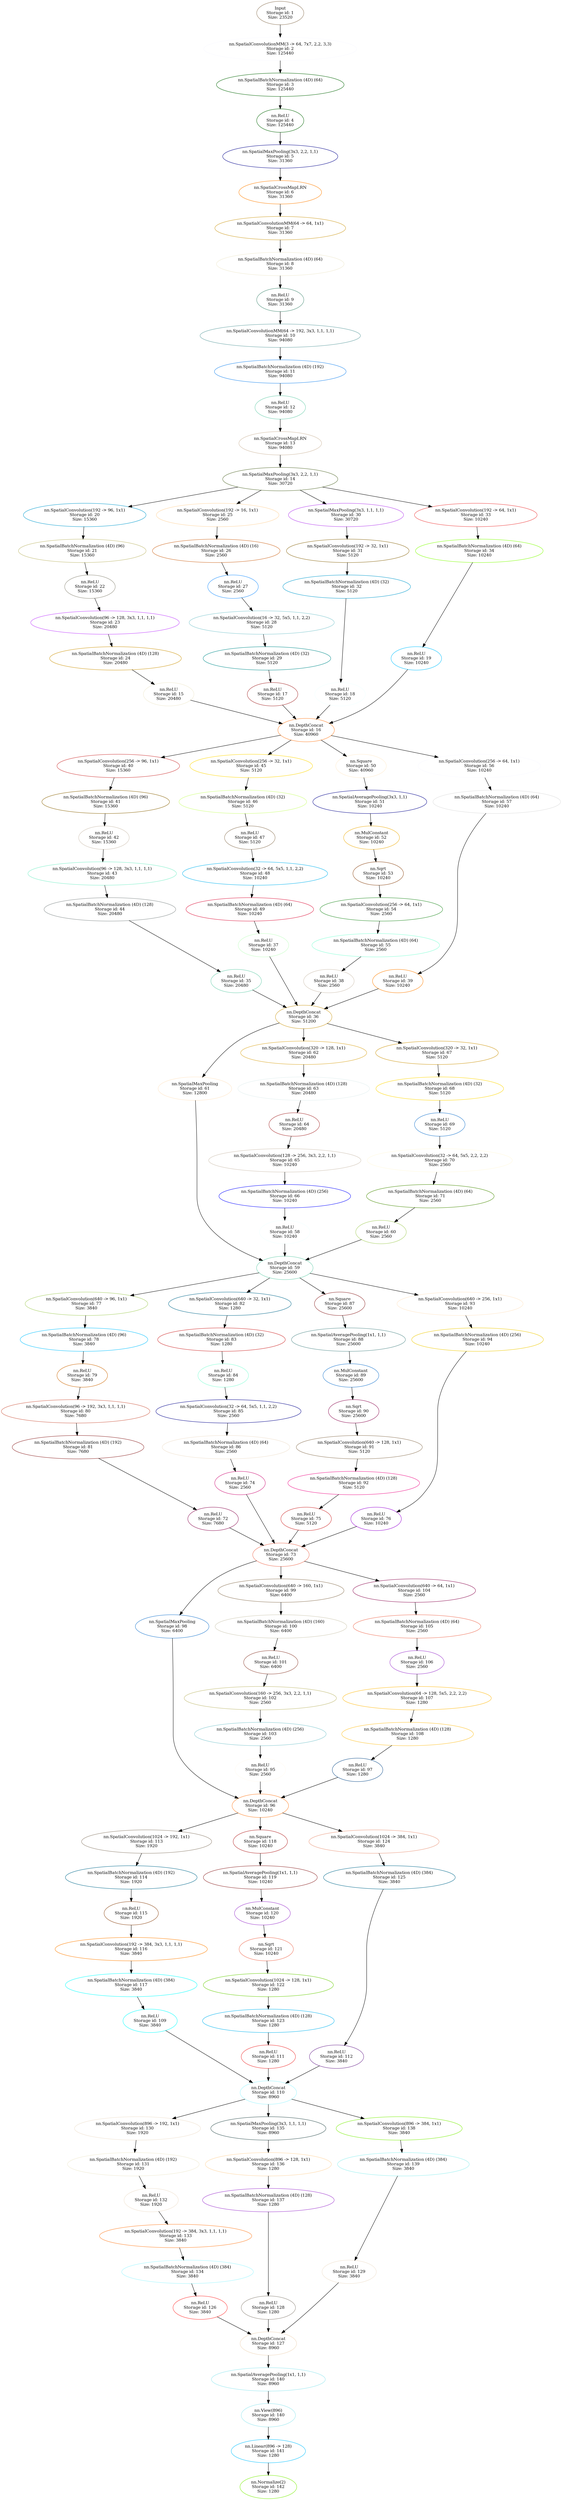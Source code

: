 digraph G {
	graph [bb="0,0,1265,7136.8"];
	node [label="\N",
		shape=oval
	];
	n1	 [color=burlywood4,
		fontsize=12,
		height=0.92317,
		label="Input\nStorage id: 1\nSize: 23520",
		pos="644.83,7103.5",
		shape=ellipse,
		style=solid,
		width=1.5124];
	n2	 [color=ghostwhite,
		fontsize=12,
		height=0.92317,
		label="nn.SpatialConvolutionMM(3 -> 64, 7x7, 2,2, 3,3)\nStorage id: 2\nSize: 125440",
		pos="644.83,7001.1",
		shape=ellipse,
		style=solid,
		width=4.9497];
	n1 -> n2	 [pos="e,644.83,7034.3 644.83,7070.2 644.83,7062 644.83,7053.2 644.83,7044.6"];
	n3	 [color=darkgreen,
		fontsize=12,
		height=0.92317,
		label="nn.SpatialBatchNormalization (4D) (64)\nStorage id: 3\nSize: 125440",
		pos="644.83,6898.6",
		shape=ellipse,
		style=solid,
		width=4.0659];
	n2 -> n3	 [pos="e,644.83,6931.9 644.83,6967.7 644.83,6959.6 644.83,6950.7 644.83,6942.1"];
	n4	 [color=darkgreen,
		fontsize=12,
		height=0.92317,
		label="nn.ReLU\nStorage id: 4\nSize: 125440",
		pos="644.83,6796.1",
		shape=ellipse,
		style=solid,
		width=1.5517];
	n3 -> n4	 [pos="e,644.83,6829.4 644.83,6865.3 644.83,6857.1 644.83,6848.2 644.83,6839.6"];
	n5	 [color=blue4,
		fontsize=12,
		height=0.92317,
		label="nn.SpatialMaxPooling(3x3, 2,2, 1,1)\nStorage id: 5\nSize: 31360",
		pos="644.83,6693.7",
		shape=ellipse,
		style=solid,
		width=3.732];
	n4 -> n5	 [pos="e,644.83,6726.9 644.83,6762.8 644.83,6754.6 644.83,6745.7 644.83,6737.2"];
	n6	 [color=darkorange1,
		fontsize=12,
		height=0.92317,
		label="nn.SpatialCrossMapLRN\nStorage id: 6\nSize: 31360",
		pos="644.83,6591.2",
		shape=ellipse,
		style=solid,
		width=2.6909];
	n5 -> n6	 [pos="e,644.83,6624.5 644.83,6660.3 644.83,6652.2 644.83,6643.3 644.83,6634.7"];
	n7	 [color=goldenrod3,
		fontsize=12,
		height=0.92317,
		label="nn.SpatialConvolutionMM(64 -> 64, 1x1)\nStorage id: 7\nSize: 31360",
		pos="644.83,6488.7",
		shape=ellipse,
		style=solid,
		width=4.2426];
	n6 -> n7	 [pos="e,644.83,6522 644.83,6557.8 644.83,6549.7 644.83,6540.8 644.83,6532.2"];
	n8	 [color=cornsilk2,
		fontsize=12,
		height=0.92317,
		label="nn.SpatialBatchNormalization (4D) (64)\nStorage id: 8\nSize: 31360",
		pos="644.83,6386.3",
		shape=ellipse,
		style=solid,
		width=4.0659];
	n7 -> n8	 [pos="e,644.83,6419.5 644.83,6455.4 644.83,6447.2 644.83,6438.3 644.83,6429.8"];
	n9	 [color=aquamarine4,
		fontsize=12,
		height=0.92317,
		label="nn.ReLU\nStorage id: 9\nSize: 31360",
		pos="644.83,6283.8",
		shape=ellipse,
		style=solid,
		width=1.5124];
	n8 -> n9	 [pos="e,644.83,6317.1 644.83,6352.9 644.83,6344.8 644.83,6335.9 644.83,6327.3"];
	n10	 [color=cadetblue,
		fontsize=12,
		height=0.92317,
		label="nn.SpatialConvolutionMM(64 -> 192, 3x3, 1,1, 1,1)\nStorage id: 10\nSize: 94080",
		pos="644.83,6181.3",
		shape=ellipse,
		style=solid,
		width=5.1854];
	n9 -> n10	 [pos="e,644.83,6214.6 644.83,6250.4 644.83,6242.3 644.83,6233.4 644.83,6224.8"];
	n11	 [color=dodgerblue2,
		fontsize=12,
		height=0.92317,
		label="nn.SpatialBatchNormalization (4D) (192)\nStorage id: 11\nSize: 94080",
		pos="644.83,6078.8",
		shape=ellipse,
		style=solid,
		width=4.1837];
	n10 -> n11	 [pos="e,644.83,6112.1 644.83,6148 644.83,6139.8 644.83,6130.9 644.83,6122.4"];
	n12	 [color=aquamarine3,
		fontsize=12,
		height=0.92317,
		label="nn.ReLU\nStorage id: 12\nSize: 94080",
		pos="644.83,5976.4",
		shape=ellipse,
		style=solid,
		width=1.6303];
	n11 -> n12	 [pos="e,644.83,6009.7 644.83,6045.5 644.83,6037.4 644.83,6028.5 644.83,6019.9"];
	n13	 [color=bisque3,
		fontsize=12,
		height=0.92317,
		label="nn.SpatialCrossMapLRN\nStorage id: 13\nSize: 94080",
		pos="644.83,5873.9",
		shape=ellipse,
		style=solid,
		width=2.6909];
	n12 -> n13	 [pos="e,644.83,5907.2 644.83,5943 644.83,5934.9 644.83,5926 644.83,5917.4"];
	n14	 [color=darkolivegreen,
		fontsize=12,
		height=0.92317,
		label="nn.SpatialMaxPooling(3x3, 2,2, 1,1)\nStorage id: 14\nSize: 30720",
		pos="644.83,5771.4",
		shape=ellipse,
		style=solid,
		width=3.732];
	n13 -> n14	 [pos="e,644.83,5804.7 644.83,5840.6 644.83,5832.4 644.83,5823.5 644.83,5815"];
	n20	 [color=deepskyblue3,
		fontsize=12,
		height=0.92317,
		label="nn.SpatialConvolution(192 -> 96, 1x1)\nStorage id: 20\nSize: 15360",
		pos="188.83,5669",
		shape=ellipse,
		style=solid,
		width=3.948];
	n14 -> n20	 [pos="e,290.19,5692.3 546.44,5748.8 474.03,5732.8 375.49,5711.1 300.19,5694.5"];
	n25	 [color=burlywood1,
		fontsize=12,
		height=0.92317,
		label="nn.SpatialConvolution(192 -> 16, 1x1)\nStorage id: 25\nSize: 2560",
		pos="533.83,5669",
		shape=ellipse,
		style=solid,
		width=3.948];
	n14 -> n25	 [pos="e,568.7,5701.5 610.31,5739.2 599.56,5729.5 587.57,5718.6 576.33,5708.5"];
	n30	 [color=darkorchid2,
		fontsize=12,
		height=0.92317,
		label="nn.SpatialMaxPooling(3x3, 1,1, 1,1)\nStorage id: 30\nSize: 30720",
		pos="807.83,5566.5",
		shape=ellipse,
		style=solid,
		width=3.732];
	n14 -> n30	 [pos="e,782.27,5599.3 670.3,5738.7 698.8,5703.2 745.03,5645.7 775.92,5607.2"];
	n33	 [color=brown2,
		fontsize=12,
		height=0.92317,
		label="nn.SpatialConvolution(192 -> 64, 1x1)\nStorage id: 33\nSize: 10240",
		pos="1032.8,5669",
		shape=ellipse,
		style=solid,
		width=3.948];
	n14 -> n33	 [pos="e,939.39,5694.2 735.8,5746.9 793.83,5731.9 869.18,5712.4 929.47,5696.7"];
	n15	 [color=cornsilk2,
		fontsize=12,
		height=0.92317,
		label="nn.ReLU\nStorage id: 15\nSize: 20480",
		pos="361.83,5156.6",
		shape=ellipse,
		style=solid,
		width=1.6303];
	n16	 [color=chocolate1,
		fontsize=12,
		height=0.92317,
		label="nn.DepthConcat\nStorage id: 16\nSize: 40960",
		pos="680.83,5054.2",
		shape=ellipse,
		style=solid,
		width=1.866];
	n15 -> n16	 [pos="e,624.88,5072.8 412.37,5139.7 467.21,5122.4 554.95,5094.8 615.1,5075.9"];
	n40	 [color=brown3,
		fontsize=12,
		height=0.92317,
		label="nn.SpatialConvolution(256 -> 96, 1x1)\nStorage id: 40\nSize: 15360",
		pos="229.83,4951.7",
		shape=ellipse,
		style=solid,
		width=3.948];
	n16 -> n40	 [pos="e,330.59,4975.1 620,5039.6 548.51,5023.7 428.45,4996.9 340.36,4977.3"];
	n45	 [color=gold,
		fontsize=12,
		height=0.92317,
		label="nn.SpatialConvolution(256 -> 32, 1x1)\nStorage id: 45\nSize: 5120",
		pos="551.83,4951.7",
		shape=ellipse,
		style=solid,
		width=3.948];
	n16 -> n45	 [pos="e,591.58,4983.7 645.58,5025.7 631.48,5014.7 615.01,5001.9 599.85,4990.1"];
	n50	 [color=blanchedalmond,
		fontsize=12,
		height=0.92317,
		label="nn.Square\nStorage id: 50\nSize: 40960",
		pos="809.83,4951.7",
		shape=ellipse,
		style=solid,
		width=1.6303];
	n16 -> n50	 [pos="e,775.95,4979.1 716.08,5025.7 732.1,5013.2 751.19,4998.4 767.94,4985.3"];
	n56	 [color=ghostwhite,
		fontsize=12,
		height=0.92317,
		label="nn.SpatialConvolution(256 -> 64, 1x1)\nStorage id: 56\nSize: 10240",
		pos="1122.8,4849.2",
		shape=ellipse,
		style=solid,
		width=3.948];
	n16 -> n56	 [pos="e,1073.4,4880.6 737.85,5036.2 777.72,5023.7 831.85,5005.4 877.83,4984.9 943.81,4955.6 1015.8,4914.9 1064.6,4885.9"];
	n17	 [color=brown,
		fontsize=12,
		height=0.92317,
		label="nn.ReLU\nStorage id: 17\nSize: 5120",
		pos="596.83,5156.6",
		shape=ellipse,
		style=solid,
		width=1.6303];
	n17 -> n16	 [pos="e,655.84,5085.1 621.35,5126.3 630.08,5115.9 640.03,5104 649.27,5092.9"];
	n18	 [color=azure,
		fontsize=12,
		height=0.92317,
		label="nn.ReLU\nStorage id: 18\nSize: 5120",
		pos="806.83,5259.1",
		shape=ellipse,
		style=solid,
		width=1.6303];
	n18 -> n16	 [pos="e,700.14,5086.3 787.69,5227.3 765.77,5192 729.77,5134 705.69,5095.2"];
	n19	 [color=deepskyblue,
		fontsize=12,
		height=0.92317,
		label="nn.ReLU\nStorage id: 19\nSize: 10240",
		pos="974.83,5156.6",
		shape=ellipse,
		style=solid,
		width=1.6303];
	n19 -> n16	 [pos="e,735.32,5073.8 925.29,5138.7 875.65,5121.7 799.04,5095.6 744.83,5077"];
	n21	 [color=darkkhaki,
		fontsize=12,
		height=0.92317,
		label="nn.SpatialBatchNormalization (4D) (96)\nStorage id: 21\nSize: 15360",
		pos="184.83,5566.5",
		shape=ellipse,
		style=solid,
		width=4.0659];
	n20 -> n21	 [pos="e,186.11,5599.8 187.54,5635.6 187.21,5627.5 186.86,5618.6 186.52,5610"];
	n22	 [color=cornsilk4,
		fontsize=12,
		height=0.92317,
		label="nn.ReLU\nStorage id: 22\nSize: 15360",
		pos="177.83,5464",
		shape=ellipse,
		style=solid,
		width=1.6303];
	n21 -> n22	 [pos="e,180.08,5497.3 182.57,5533.2 182.01,5525 181.39,5516.1 180.79,5507.6"];
	n23	 [color=darkorchid1,
		fontsize=12,
		height=0.92317,
		label="nn.SpatialConvolution(96 -> 128, 3x3, 1,1, 1,1)\nStorage id: 23\nSize: 20480",
		pos="171.83,5361.6",
		shape=ellipse,
		style=solid,
		width=4.773];
	n22 -> n23	 [pos="e,173.75,5394.9 175.9,5430.7 175.41,5422.5 174.88,5413.7 174.37,5405.1"];
	n24	 [color=darkgoldenrod3,
		fontsize=12,
		height=0.92317,
		label="nn.SpatialBatchNormalization (4D) (128)\nStorage id: 24\nSize: 20480",
		pos="219.83,5259.1",
		shape=ellipse,
		style=solid,
		width=4.1837];
	n23 -> n24	 [pos="e,204.4,5292.4 187.28,5328.2 191.35,5319.7 195.79,5310.4 200.05,5301.5"];
	n24 -> n15	 [pos="e,325.6,5183.3 263.59,5227.1 280.68,5215.1 300.25,5201.2 317.4,5189.1"];
	n26	 [color=chocolate3,
		fontsize=12,
		height=0.92317,
		label="nn.SpatialBatchNormalization (4D) (16)\nStorage id: 26\nSize: 2560",
		pos="508.83,5566.5",
		shape=ellipse,
		style=solid,
		width=4.0659];
	n25 -> n26	 [pos="e,516.86,5599.8 525.78,5635.6 523.73,5627.4 521.49,5618.4 519.34,5609.7"];
	n27	 [color=dodgerblue,
		fontsize=12,
		height=0.92317,
		label="nn.ReLU\nStorage id: 27\nSize: 2560",
		pos="521.83,5464",
		shape=ellipse,
		style=solid,
		width=1.6303];
	n26 -> n27	 [pos="e,517.65,5497.3 513.01,5533.2 514.08,5524.9 515.24,5515.9 516.36,5507.3"];
	n28	 [color=cadetblue3,
		fontsize=12,
		height=0.92317,
		label="nn.SpatialConvolution(16 -> 32, 5x5, 1,1, 2,2)\nStorage id: 28\nSize: 5120",
		pos="528.83,5361.6",
		shape=ellipse,
		style=solid,
		width=4.6551];
	n27 -> n28	 [pos="e,526.58,5394.9 524.08,5430.7 524.65,5422.5 525.27,5413.7 525.86,5405.1"];
	n29	 [color=cyan4,
		fontsize=12,
		height=0.92317,
		label="nn.SpatialBatchNormalization (4D) (32)\nStorage id: 29\nSize: 5120",
		pos="555.83,5259.1",
		shape=ellipse,
		style=solid,
		width=4.0659];
	n28 -> n29	 [pos="e,547.15,5292.4 537.52,5328.2 539.76,5319.9 542.2,5310.8 544.55,5302.1"];
	n29 -> n17	 [pos="e,583.93,5189.2 569.03,5225.8 572.53,5217.2 576.37,5207.8 580.04,5198.8"];
	n31	 [color=goldenrod4,
		fontsize=12,
		height=0.92317,
		label="nn.SpatialConvolution(192 -> 32, 1x1)\nStorage id: 31\nSize: 5120",
		pos="785.83,5464",
		shape=ellipse,
		style=solid,
		width=3.948];
	n30 -> n31	 [pos="e,792.9,5497.3 800.74,5533.2 798.94,5524.9 796.97,5515.9 795.08,5507.3"];
	n32	 [color=deepskyblue3,
		fontsize=12,
		height=0.92317,
		label="nn.SpatialBatchNormalization (4D) (32)\nStorage id: 32\nSize: 5120",
		pos="860.83,5361.6",
		shape=ellipse,
		style=solid,
		width=4.0659];
	n31 -> n32	 [pos="e,836.99,5394.5 809.56,5431.3 816.33,5422.2 823.8,5412.2 830.89,5402.7"];
	n32 -> n18	 [pos="e,823.53,5291.2 843.59,5328.5 838.73,5319.5 833.37,5309.5 828.29,5300"];
	n34	 [color=chartreuse,
		fontsize=12,
		height=0.92317,
		label="nn.SpatialBatchNormalization (4D) (64)\nStorage id: 34\nSize: 10240",
		pos="1091.8,5464",
		shape=ellipse,
		style=solid,
		width=4.0659];
	n33 -> n34	 [pos="e,1082.5,5497.2 1042.3,5635.4 1052.4,5600.5 1068.6,5545.1 1079.6,5507"];
	n34 -> n19	 [pos="e,986.93,5189.2 1079.4,5430.6 1058,5374.7 1014.1,5260 990.53,5198.6"];
	n35	 [color=aquamarine3,
		fontsize=12,
		height=0.92317,
		label="nn.ReLU\nStorage id: 35\nSize: 20480",
		pos="456.83,4336.9",
		shape=ellipse,
		style=solid,
		width=1.6303];
	n36	 [color=goldenrod3,
		fontsize=12,
		height=0.92317,
		label="nn.DepthConcat\nStorage id: 36\nSize: 51200",
		pos="705.83,4234.4",
		shape=ellipse,
		style=solid,
		width=1.866];
	n35 -> n36	 [pos="e,654.6,4256.1 503.95,4316.9 544.02,4300.7 601.79,4277.4 645.27,4259.9"];
	n61	 [color=bisque1,
		fontsize=12,
		height=0.92317,
		label="nn.SpatialMaxPooling\nStorage id: 61\nSize: 12800",
		pos="450.83,4029.5",
		shape=ellipse,
		style=solid,
		width=2.3963];
	n36 -> n61	 [pos="e,467.92,4062.3 648.91,4216.4 617.79,4205.2 579.79,4188.3 550.83,4165.2 518.33,4139.3 490.98,4100.4 473.15,4071"];
	n62	 [color=goldenrod,
		fontsize=12,
		height=0.92317,
		label="nn.SpatialConvolution(320 -> 128, 1x1)\nStorage id: 62\nSize: 20480",
		pos="705.83,4132",
		shape=ellipse,
		style=solid,
		width=4.0659];
	n36 -> n62	 [pos="e,705.83,4165.2 705.83,4201.1 705.83,4192.9 705.83,4184 705.83,4175.5"];
	n67	 [color=darkgoldenrod3,
		fontsize=12,
		height=0.92317,
		label="nn.SpatialConvolution(320 -> 32, 1x1)\nStorage id: 67\nSize: 5120",
		pos="1015.8,4132",
		shape=ellipse,
		style=solid,
		width=3.948];
	n36 -> n67	 [pos="e,934.65,4159.3 761.25,4215.5 806.66,4200.7 871.85,4179.6 924.9,4162.4"];
	n37	 [color=darkseagreen1,
		fontsize=12,
		height=0.92317,
		label="nn.ReLU\nStorage id: 37\nSize: 10240",
		pos="563.83,4439.4",
		shape=ellipse,
		style=solid,
		width=1.6303];
	n37 -> n36	 [pos="e,684.42,4266 585.09,4408 609.97,4372.4 651.25,4313.4 678.49,4274.5"];
	n38	 [color=antiquewhite3,
		fontsize=12,
		height=0.92317,
		label="nn.ReLU\nStorage id: 38\nSize: 2560",
		pos="769.83,4336.9",
		shape=ellipse,
		style=solid,
		width=1.6303];
	n38 -> n36	 [pos="e,725.58,4266.4 750.45,4305.5 744.36,4295.9 737.55,4285.2 731.11,4275.1"];
	n39	 [color=darkorange1,
		fontsize=12,
		height=0.92317,
		label="nn.ReLU\nStorage id: 39\nSize: 10240",
		pos="1043.8,4439.4",
		shape=ellipse,
		style=solid,
		width=1.6303];
	n39 -> n36	 [pos="e,752.88,4258.3 1007.7,4413.1 967.11,4385.2 898.91,4339.3 837.83,4303.7 813.43,4289.4 785.77,4274.9 762.08,4262.9"];
	n41	 [color=darkgoldenrod4,
		fontsize=12,
		height=0.92317,
		label="nn.SpatialBatchNormalization (4D) (96)\nStorage id: 41\nSize: 15360",
		pos="215.83,4849.2",
		shape=ellipse,
		style=solid,
		width=4.0659];
	n40 -> n41	 [pos="e,220.33,4882.5 225.32,4918.4 224.17,4910.1 222.92,4901.1 221.71,4892.5"];
	n42	 [color=antiquewhite3,
		fontsize=12,
		height=0.92317,
		label="nn.ReLU\nStorage id: 42\nSize: 15360",
		pos="212.83,4746.8",
		shape=ellipse,
		style=solid,
		width=1.6303];
	n41 -> n42	 [pos="e,213.79,4780 214.86,4815.9 214.62,4807.7 214.35,4798.9 214.1,4790.3"];
	n43	 [color=aquamarine2,
		fontsize=12,
		height=0.92317,
		label="nn.SpatialConvolution(96 -> 128, 3x3, 1,1, 1,1)\nStorage id: 43\nSize: 20480",
		pos="211.83,4644.3",
		shape=ellipse,
		style=solid,
		width=4.773];
	n42 -> n43	 [pos="e,212.15,4677.6 212.51,4713.4 212.42,4705.3 212.34,4696.4 212.25,4687.8"];
	n44	 [color=azure4,
		fontsize=12,
		height=0.92317,
		label="nn.SpatialBatchNormalization (4D) (128)\nStorage id: 44\nSize: 20480",
		pos="232.83,4541.8",
		shape=ellipse,
		style=solid,
		width=4.1837];
	n43 -> n44	 [pos="e,226.08,4575.1 218.59,4611 220.31,4602.7 222.19,4593.7 224,4585.1"];
	n44 -> n35	 [pos="e,426.38,4365.5 267.83,4509.1 308.83,4472 376.53,4410.6 418.8,4372.3"];
	n46	 [color=darkolivegreen1,
		fontsize=12,
		height=0.92317,
		label="nn.SpatialBatchNormalization (4D) (32)\nStorage id: 46\nSize: 5120",
		pos="532.83,4849.2",
		shape=ellipse,
		style=solid,
		width=4.0659];
	n45 -> n46	 [pos="e,538.93,4882.5 545.71,4918.4 544.15,4910.1 542.45,4901.1 540.81,4892.5"];
	n47	 [color=burlywood4,
		fontsize=12,
		height=0.92317,
		label="nn.ReLU\nStorage id: 47\nSize: 5120",
		pos="550.83,4746.8",
		shape=ellipse,
		style=solid,
		width=1.6303];
	n46 -> n47	 [pos="e,545.04,4780 538.62,4815.9 540.1,4807.6 541.71,4798.7 543.26,4790"];
	n48	 [color=deepskyblue2,
		fontsize=12,
		height=0.92317,
		label="nn.SpatialConvolution(32 -> 64, 5x5, 1,1, 2,2)\nStorage id: 48\nSize: 10240",
		pos="568.83,4644.3",
		shape=ellipse,
		style=solid,
		width=4.6551];
	n47 -> n48	 [pos="e,563.04,4677.6 556.62,4713.4 558.1,4705.2 559.71,4696.2 561.26,4687.5"];
	n49	 [color=crimson,
		fontsize=12,
		height=0.92317,
		label="nn.SpatialBatchNormalization (4D) (64)\nStorage id: 49\nSize: 10240",
		pos="557.83,4541.8",
		shape=ellipse,
		style=solid,
		width=4.0659];
	n48 -> n49	 [pos="e,561.36,4575.1 565.29,4611 564.38,4602.7 563.4,4593.7 562.45,4585.1"];
	n49 -> n37	 [pos="e,561.9,4472.6 559.76,4508.5 560.25,4500.3 560.78,4491.4 561.29,4482.9"];
	n51	 [color=blue4,
		fontsize=12,
		height=0.92317,
		label="nn.SpatialAveragePooling(3x3, 1,1)\nStorage id: 51\nSize: 10240",
		pos="829.83,4849.2",
		shape=ellipse,
		style=solid,
		width=3.6927];
	n50 -> n51	 [pos="e,823.37,4882.7 816.21,4918.6 817.85,4910.4 819.65,4901.4 821.38,4892.7"];
	n52	 [color=darkgoldenrod2,
		fontsize=12,
		height=0.92317,
		label="nn.MulConstant\nStorage id: 52\nSize: 10240",
		pos="831.83,4746.8",
		shape=ellipse,
		style=solid,
		width=1.8267];
	n51 -> n52	 [pos="e,831.18,4780 830.47,4815.9 830.63,4807.7 830.81,4798.9 830.98,4790.3"];
	n53	 [color=chocolate4,
		fontsize=12,
		height=0.92317,
		label="nn.Sqrt\nStorage id: 53\nSize: 10240",
		pos="863.83,4644.3",
		shape=ellipse,
		style=solid,
		width=1.6303];
	n52 -> n53	 [pos="e,853.71,4677.1 842.04,4713.7 844.78,4705.1 847.78,4695.7 850.66,4686.6"];
	n54	 [color=forestgreen,
		fontsize=12,
		height=0.92317,
		label="nn.SpatialConvolution(256 -> 64, 1x1)\nStorage id: 54\nSize: 2560",
		pos="863.83,4541.8",
		shape=ellipse,
		style=solid,
		width=3.948];
	n53 -> n54	 [pos="e,863.83,4575.1 863.83,4611 863.83,4602.8 863.83,4593.9 863.83,4585.3"];
	n55	 [color=aquamarine,
		fontsize=12,
		height=0.92317,
		label="nn.SpatialBatchNormalization (4D) (64)\nStorage id: 55\nSize: 2560",
		pos="809.83,4439.4",
		shape=ellipse,
		style=solid,
		width=4.0659];
	n54 -> n55	 [pos="e,827.08,4472.5 846.59,4508.8 841.92,4500.1 836.79,4490.5 831.89,4481.4"];
	n55 -> n38	 [pos="e,782.41,4369.5 796.95,4406 793.53,4397.4 789.79,4388 786.21,4379"];
	n57	 [color=gainsboro,
		fontsize=12,
		height=0.92317,
		label="nn.SpatialBatchNormalization (4D) (64)\nStorage id: 57\nSize: 10240",
		pos="1092.8,4746.8",
		shape=ellipse,
		style=solid,
		width=4.0659];
	n56 -> n57	 [pos="e,1102.5,4780 1113.2,4815.9 1110.7,4807.6 1108,4798.5 1105.4,4789.7"];
	n57 -> n39	 [pos="e,1049,4472.9 1087.6,4713.4 1078.7,4657.9 1060.6,4544.9 1050.7,4483.1"];
	n58	 [color=azure1,
		fontsize=12,
		height=0.92317,
		label="nn.ReLU\nStorage id: 58\nSize: 10240",
		pos="658.83,3619.6",
		shape=ellipse,
		style=solid,
		width=1.6303];
	n59	 [color=aquamarine3,
		fontsize=12,
		height=0.92317,
		label="nn.DepthConcat\nStorage id: 59\nSize: 25600",
		pos="658.83,3517.1",
		shape=ellipse,
		style=solid,
		width=1.866];
	n58 -> n59	 [pos="e,658.83,3550.4 658.83,3586.3 658.83,3578.1 658.83,3569.2 658.83,3560.7"];
	n77	 [color=darkolivegreen3,
		fontsize=12,
		height=0.92317,
		label="nn.SpatialConvolution(640 -> 96, 1x1)\nStorage id: 77\nSize: 3840",
		pos="204.83,3414.7",
		shape=ellipse,
		style=solid,
		width=3.948];
	n59 -> n77	 [pos="e,306.05,3438.1 598.07,3502.7 526.11,3486.8 404.8,3459.9 315.91,3440.3"];
	n82	 [color=deepskyblue4,
		fontsize=12,
		height=0.92317,
		label="nn.SpatialConvolution(640 -> 32, 1x1)\nStorage id: 82\nSize: 1280",
		pos="529.83,3414.7",
		shape=ellipse,
		style=solid,
		width=3.948];
	n59 -> n82	 [pos="e,569.58,3446.6 623.58,3488.7 609.48,3477.7 593.01,3464.9 577.85,3453.1"];
	n87	 [color=brown4,
		fontsize=12,
		height=0.92317,
		label="nn.Square\nStorage id: 87\nSize: 25600",
		pos="787.83,3414.7",
		shape=ellipse,
		style=solid,
		width=1.6303];
	n59 -> n87	 [pos="e,753.95,3442.1 694.08,3488.7 710.1,3476.2 729.19,3461.3 745.94,3448.3"];
	n93	 [color=bisque,
		fontsize=12,
		height=0.92317,
		label="nn.SpatialConvolution(640 -> 256, 1x1)\nStorage id: 93\nSize: 10240",
		pos="1104.8,3312.2",
		shape=ellipse,
		style=solid,
		width=4.0659];
	n59 -> n93	 [pos="e,1054.5,3343.6 715.81,3499.1 755.66,3486.6 809.78,3468.2 855.83,3447.9 922.88,3418.4 996.26,3377.6 1045.9,3348.6"];
	n60	 [color=darkolivegreen3,
		fontsize=12,
		height=0.92317,
		label="nn.ReLU\nStorage id: 60\nSize: 2560",
		pos="894.83,3619.6",
		shape=ellipse,
		style=solid,
		width=1.6303];
	n60 -> n59	 [pos="e,708.85,3539.4 848.76,3599 811.43,3583.1 758.56,3560.6 718.08,3543.4"];
	n61 -> n59	 [pos="e,609.75,3540 451.34,3996.2 451.93,3956.1 452.83,3885.8 452.83,3825.6 452.83,3825.6 452.83,3825.6 452.83,3721.1 452.83,3637.6 539.67,\
3577 600.59,3544.7"];
	n63	 [color=azure2,
		fontsize=12,
		height=0.92317,
		label="nn.SpatialBatchNormalization (4D) (128)\nStorage id: 63\nSize: 20480",
		pos="705.83,4029.5",
		shape=ellipse,
		style=solid,
		width=4.1837];
	n62 -> n63	 [pos="e,705.83,4062.8 705.83,4098.6 705.83,4090.5 705.83,4081.6 705.83,4073"];
	n64	 [color=brown,
		fontsize=12,
		height=0.92317,
		label="nn.ReLU\nStorage id: 64\nSize: 20480",
		pos="681.83,3927",
		shape=ellipse,
		style=solid,
		width=1.6303];
	n63 -> n64	 [pos="e,689.54,3960.3 698.1,3996.1 696.13,3987.9 693.98,3978.9 691.92,3970.3"];
	n65	 [color=antiquewhite3,
		fontsize=12,
		height=0.92317,
		label="nn.SpatialConvolution(128 -> 256, 3x3, 2,2, 1,1)\nStorage id: 65\nSize: 10240",
		pos="658.83,3824.6",
		shape=ellipse,
		style=solid,
		width=4.8908];
	n64 -> n65	 [pos="e,666.26,3858 674.49,3894 672.6,3885.7 670.53,3876.7 668.54,3868"];
	n66	 [color=blue,
		fontsize=12,
		height=0.92317,
		label="nn.SpatialBatchNormalization (4D) (256)\nStorage id: 66\nSize: 10240",
		pos="658.83,3722.1",
		shape=ellipse,
		style=solid,
		width=4.1837];
	n65 -> n66	 [pos="e,658.83,3755.4 658.83,3791.2 658.83,3783.1 658.83,3774.2 658.83,3765.6"];
	n66 -> n58	 [pos="e,658.83,3652.9 658.83,3688.7 658.83,3680.6 658.83,3671.7 658.83,3663.1"];
	n68	 [color=gold,
		fontsize=12,
		height=0.92317,
		label="nn.SpatialBatchNormalization (4D) (32)\nStorage id: 68\nSize: 5120",
		pos="1020.8,4029.5",
		shape=ellipse,
		style=solid,
		width=4.0659];
	n67 -> n68	 [pos="e,1019.2,4062.8 1017.4,4098.6 1017.8,4090.5 1018.3,4081.6 1018.7,4073"];
	n69	 [color=dodgerblue3,
		fontsize=12,
		height=0.92317,
		label="nn.ReLU\nStorage id: 69\nSize: 5120",
		pos="1020.8,3927",
		shape=ellipse,
		style=solid,
		width=1.6303];
	n68 -> n69	 [pos="e,1020.8,3960.3 1020.8,3996.1 1020.8,3988 1020.8,3979.1 1020.8,3970.5"];
	n70	 [color=cornsilk1,
		fontsize=12,
		height=0.92317,
		label="nn.SpatialConvolution(32 -> 64, 5x5, 2,2, 2,2)\nStorage id: 70\nSize: 2560",
		pos="1020.8,3824.6",
		shape=ellipse,
		style=solid,
		width=4.6551];
	n69 -> n70	 [pos="e,1020.8,3857.8 1020.8,3893.7 1020.8,3885.5 1020.8,3876.6 1020.8,3868.1"];
	n71	 [color=chartreuse4,
		fontsize=12,
		height=0.92317,
		label="nn.SpatialBatchNormalization (4D) (64)\nStorage id: 71\nSize: 2560",
		pos="996.83,3722.1",
		shape=ellipse,
		style=solid,
		width=4.0659];
	n70 -> n71	 [pos="e,1004.5,3755.4 1013.1,3791.2 1011.1,3783 1009,3774 1006.9,3765.3"];
	n71 -> n60	 [pos="e,923.59,3649 964.83,3689.6 954,3678.9 941.84,3666.9 930.72,3656"];
	n72	 [color=deeppink4,
		fontsize=12,
		height=0.92317,
		label="nn.ReLU\nStorage id: 72\nSize: 7680",
		pos="332.83,2799.9",
		shape=ellipse,
		style=solid,
		width=1.6303];
	n73	 [color=coral2,
		fontsize=12,
		height=0.92317,
		label="nn.DepthConcat\nStorage id: 73\nSize: 25600",
		pos="624.83,2697.4",
		shape=ellipse,
		style=solid,
		width=1.866];
	n72 -> n73	 [pos="e,570.58,2717.1 382.36,2781.8 431.53,2764.9 507.12,2738.9 560.82,2720.4"];
	n98	 [color=dodgerblue3,
		fontsize=12,
		height=0.92317,
		label="nn.SpatialMaxPooling\nStorage id: 98\nSize: 6400",
		pos="369.83,2492.5",
		shape=ellipse,
		style=solid,
		width=2.3963];
	n73 -> n98	 [pos="e,386.92,2525.2 567.91,2679.4 536.79,2668.2 498.79,2651.3 469.83,2628.2 437.33,2602.2 409.98,2563.4 392.15,2534"];
	n99	 [color=burlywood4,
		fontsize=12,
		height=0.92317,
		label="nn.SpatialConvolution(640 -> 160, 1x1)\nStorage id: 99\nSize: 6400",
		pos="624.83,2594.9",
		shape=ellipse,
		style=solid,
		width=4.0659];
	n73 -> n99	 [pos="e,624.83,2628.2 624.83,2664.1 624.83,2655.9 624.83,2647 624.83,2638.5"];
	n104	 [color=deeppink4,
		fontsize=12,
		height=0.92317,
		label="nn.SpatialConvolution(640 -> 64, 1x1)\nStorage id: 104\nSize: 2560",
		pos="934.83,2594.9",
		shape=ellipse,
		style=solid,
		width=3.948];
	n73 -> n104	 [pos="e,853.65,2622.2 680.25,2678.4 725.66,2663.7 790.85,2642.6 843.9,2625.4"];
	n74	 [color=deeppink3,
		fontsize=12,
		height=0.92317,
		label="nn.ReLU\nStorage id: 74\nSize: 2560",
		pos="538.83,2902.3",
		shape=ellipse,
		style=solid,
		width=1.6303];
	n74 -> n73	 [pos="e,611.34,2730.2 552.26,2869.6 567.12,2834.6 591.08,2778 607.38,2739.6"];
	n75	 [color=firebrick3,
		fontsize=12,
		height=0.92317,
		label="nn.ReLU\nStorage id: 75\nSize: 5120",
		pos="710.83,2799.9",
		shape=ellipse,
		style=solid,
		width=1.6303];
	n75 -> n73	 [pos="e,650.41,2728.3 685.72,2769.5 676.78,2759.1 666.59,2747.2 657.14,2736.1"];
	n76	 [color=darkviolet,
		fontsize=12,
		height=0.92317,
		label="nn.ReLU\nStorage id: 76\nSize: 10240",
		pos="1037.8,2902.3",
		shape=ellipse,
		style=solid,
		width=1.6303];
	n76 -> n73	 [pos="e,675.12,2719.7 996.07,2878.6 945.21,2851.1 856.47,2804 778.83,2766.6 748.05,2751.8 713.3,2736.3 684.61,2723.9"];
	n78	 [color=deepskyblue1,
		fontsize=12,
		height=0.92317,
		label="nn.SpatialBatchNormalization (4D) (96)\nStorage id: 78\nSize: 3840",
		pos="190.83,3312.2",
		shape=ellipse,
		style=solid,
		width=4.0659];
	n77 -> n78	 [pos="e,195.33,3345.5 200.32,3381.3 199.17,3373.1 197.92,3364.1 196.71,3355.4"];
	n79	 [color=darkorange3,
		fontsize=12,
		height=0.92317,
		label="nn.ReLU\nStorage id: 79\nSize: 3840",
		pos="186.83,3209.7",
		shape=ellipse,
		style=solid,
		width=1.6303];
	n78 -> n79	 [pos="e,188.11,3243 189.54,3278.9 189.21,3270.7 188.86,3261.8 188.52,3253.3"];
	n80	 [color=coral3,
		fontsize=12,
		height=0.92317,
		label="nn.SpatialConvolution(96 -> 192, 3x3, 1,1, 1,1)\nStorage id: 80\nSize: 7680",
		pos="185.83,3107.3",
		shape=ellipse,
		style=solid,
		width=4.773];
	n79 -> n80	 [pos="e,186.15,3140.6 186.51,3176.4 186.42,3168.2 186.34,3159.4 186.25,3150.8"];
	n81	 [color=brown4,
		fontsize=12,
		height=0.92317,
		label="nn.SpatialBatchNormalization (4D) (192)\nStorage id: 81\nSize: 7680",
		pos="206.83,3004.8",
		shape=ellipse,
		style=solid,
		width=4.1837];
	n80 -> n81	 [pos="e,200.08,3038.1 192.59,3073.9 194.31,3065.7 196.19,3056.7 198,3048"];
	n81 -> n72	 [pos="e,313.78,2831.5 226.79,2971.7 248.89,2936.1 284.52,2878.7 308.3,2840.4"];
	n83	 [color=firebrick3,
		fontsize=12,
		height=0.92317,
		label="nn.SpatialBatchNormalization (4D) (32)\nStorage id: 83\nSize: 1280",
		pos="510.83,3312.2",
		shape=ellipse,
		style=solid,
		width=4.0659];
	n82 -> n83	 [pos="e,516.93,3345.5 523.71,3381.3 522.15,3373.1 520.45,3364.1 518.81,3355.4"];
	n84	 [color=aquamarine,
		fontsize=12,
		height=0.92317,
		label="nn.ReLU\nStorage id: 84\nSize: 1280",
		pos="526.83,3209.7",
		shape=ellipse,
		style=solid,
		width=1.6303];
	n83 -> n84	 [pos="e,521.69,3243 515.98,3278.9 517.29,3270.6 518.72,3261.6 520.1,3253"];
	n85	 [color=blue4,
		fontsize=12,
		height=0.92317,
		label="nn.SpatialConvolution(32 -> 64, 5x5, 1,1, 2,2)\nStorage id: 85\nSize: 2560",
		pos="542.83,3107.3",
		shape=ellipse,
		style=solid,
		width=4.6551];
	n84 -> n85	 [pos="e,537.69,3140.6 531.98,3176.4 533.29,3168.2 534.72,3159.2 536.1,3150.5"];
	n86	 [color=antiquewhite2,
		fontsize=12,
		height=0.92317,
		label="nn.SpatialBatchNormalization (4D) (64)\nStorage id: 86\nSize: 2560",
		pos="531.83,3004.8",
		shape=ellipse,
		style=solid,
		width=4.0659];
	n85 -> n86	 [pos="e,535.36,3038.1 539.29,3073.9 538.38,3065.7 537.4,3056.7 536.45,3048"];
	n86 -> n74	 [pos="e,536.58,2935.6 534.08,2971.5 534.65,2963.3 535.27,2954.4 535.86,2945.9"];
	n88	 [color=darkslategray4,
		fontsize=12,
		height=0.92317,
		label="nn.SpatialAveragePooling(1x1, 1,1)\nStorage id: 88\nSize: 25600",
		pos="807.83,3312.2",
		shape=ellipse,
		style=solid,
		width=3.6927];
	n87 -> n88	 [pos="e,801.37,3345.7 794.21,3381.6 795.85,3373.4 797.65,3364.3 799.38,3355.7"];
	n89	 [color=dodgerblue3,
		fontsize=12,
		height=0.92317,
		label="nn.MulConstant\nStorage id: 89\nSize: 25600",
		pos="809.83,3209.7",
		shape=ellipse,
		style=solid,
		width=1.8267];
	n88 -> n89	 [pos="e,809.18,3243 808.47,3278.9 808.63,3270.7 808.81,3261.8 808.98,3253.3"];
	n90	 [color=deeppink4,
		fontsize=12,
		height=0.92317,
		label="nn.Sqrt\nStorage id: 90\nSize: 25600",
		pos="841.83,3107.3",
		shape=ellipse,
		style=solid,
		width=1.6303];
	n89 -> n90	 [pos="e,831.71,3140 820.04,3176.7 822.78,3168.1 825.78,3158.6 828.66,3149.6"];
	n91	 [color=burlywood4,
		fontsize=12,
		height=0.92317,
		label="nn.SpatialConvolution(640 -> 128, 1x1)\nStorage id: 91\nSize: 5120",
		pos="842.83,3004.8",
		shape=ellipse,
		style=solid,
		width=4.0659];
	n90 -> n91	 [pos="e,842.51,3038.1 842.15,3073.9 842.23,3065.8 842.32,3056.9 842.4,3048.3"];
	n92	 [color=deeppink2,
		fontsize=12,
		height=0.92317,
		label="nn.SpatialBatchNormalization (4D) (128)\nStorage id: 92\nSize: 5120",
		pos="795.83,2902.3",
		shape=ellipse,
		style=solid,
		width=4.1837];
	n91 -> n92	 [pos="e,810.85,2935.4 827.83,2971.7 823.8,2963.1 819.39,2953.7 815.16,2944.7"];
	n92 -> n75	 [pos="e,735.53,2830.1 768.93,2869.6 760.41,2859.5 750.91,2848.2 742.1,2837.8"];
	n94	 [color=gold2,
		fontsize=12,
		height=0.92317,
		label="nn.SpatialBatchNormalization (4D) (256)\nStorage id: 94\nSize: 10240",
		pos="1074.8,3209.7",
		shape=ellipse,
		style=solid,
		width=4.1837];
	n93 -> n94	 [pos="e,1084.5,3243 1095.2,3278.9 1092.7,3270.5 1090,3261.4 1087.4,3252.7"];
	n94 -> n76	 [pos="e,1041.8,2935.9 1070.9,3176.3 1064.2,3120.9 1050.5,3007.9 1043,2946.1"];
	n95	 [color=floralwhite,
		fontsize=12,
		height=0.92317,
		label="nn.ReLU\nStorage id: 95\nSize: 2560",
		pos="573.83,2082.6",
		shape=ellipse,
		style=solid,
		width=1.6303];
	n96	 [color=chocolate1,
		fontsize=12,
		height=0.92317,
		label="nn.DepthConcat\nStorage id: 96\nSize: 10240",
		pos="573.83,1980.1",
		shape=ellipse,
		style=solid,
		width=1.866];
	n95 -> n96	 [pos="e,573.83,2013.4 573.83,2049.3 573.83,2041.1 573.83,2032.2 573.83,2023.6"];
	n113	 [color=bisque4,
		fontsize=12,
		height=0.92317,
		label="nn.SpatialConvolution(1024 -> 192, 1x1)\nStorage id: 113\nSize: 1920",
		pos="306.83,1877.7",
		shape=ellipse,
		style=solid,
		width=4.1837];
	n96 -> n113	 [pos="e,381.2,1906.6 521.08,1959.3 483.92,1945.3 433.39,1926.3 390.73,1910.2"];
	n118	 [color=firebrick,
		fontsize=12,
		height=0.92317,
		label="nn.Square\nStorage id: 118\nSize: 10240",
		pos="573.83,1877.7",
		shape=ellipse,
		style=solid,
		width=1.7481];
	n96 -> n118	 [pos="e,573.83,1910.9 573.83,1946.8 573.83,1938.6 573.83,1929.7 573.83,1921.2"];
	n124	 [color=darksalmon,
		fontsize=12,
		height=0.92317,
		label="nn.SpatialConvolution(1024 -> 384, 1x1)\nStorage id: 124\nSize: 3840",
		pos="875.83,1775.2",
		shape=ellipse,
		style=solid,
		width=4.1837];
	n96 -> n124	 [pos="e,829.96,1807 612.69,1953 665.76,1917.4 761.16,1853.2 821.34,1812.8"];
	n97	 [color=dodgerblue4,
		fontsize=12,
		height=0.92317,
		label="nn.ReLU\nStorage id: 97\nSize: 1280",
		pos="811.83,2082.6",
		shape=ellipse,
		style=solid,
		width=1.6303];
	n97 -> n96	 [pos="e,624.28,2002.4 765.37,2062 727.72,2046.1 674.4,2023.6 633.58,2006.3"];
	n98 -> n96	 [pos="e,525.22,2003.1 369.83,2459.1 369.83,2419.1 369.83,2348.8 369.83,2288.5 369.83,2288.5 369.83,2288.5 369.83,2184.1 369.83,2101 455.83,\
2040.3 516.15,2007.9"];
	n100	 [color=cornsilk3,
		fontsize=12,
		height=0.92317,
		label="nn.SpatialBatchNormalization (4D) (160)\nStorage id: 100\nSize: 6400",
		pos="624.83,2492.5",
		shape=ellipse,
		style=solid,
		width=4.1837];
	n99 -> n100	 [pos="e,624.83,2525.7 624.83,2561.6 624.83,2553.4 624.83,2544.6 624.83,2536"];
	n101	 [color=coral4,
		fontsize=12,
		height=0.92317,
		label="nn.ReLU\nStorage id: 101\nSize: 6400",
		pos="598.83,2390",
		shape=ellipse,
		style=solid,
		width=1.7481];
	n100 -> n101	 [pos="e,607.18,2423.3 616.46,2459.1 614.32,2450.9 612,2441.9 609.76,2433.2"];
	n102	 [color=darkkhaki,
		fontsize=12,
		height=0.92317,
		label="nn.SpatialConvolution(160 -> 256, 3x3, 2,2, 1,1)\nStorage id: 102\nSize: 2560",
		pos="573.83,2287.5",
		shape=ellipse,
		style=solid,
		width=4.8908];
	n101 -> n102	 [pos="e,581.9,2321 590.85,2356.9 588.77,2348.6 586.5,2339.5 584.32,2330.7"];
	n103	 [color=cadetblue3,
		fontsize=12,
		height=0.92317,
		label="nn.SpatialBatchNormalization (4D) (256)\nStorage id: 103\nSize: 2560",
		pos="573.83,2185.1",
		shape=ellipse,
		style=solid,
		width=4.1837];
	n102 -> n103	 [pos="e,573.83,2218.3 573.83,2254.2 573.83,2246 573.83,2237.2 573.83,2228.6"];
	n103 -> n95	 [pos="e,573.83,2115.9 573.83,2151.7 573.83,2143.6 573.83,2134.7 573.83,2126.1"];
	n105	 [color=coral2,
		fontsize=12,
		height=0.92317,
		label="nn.SpatialBatchNormalization (4D) (64)\nStorage id: 105\nSize: 2560",
		pos="939.83,2492.5",
		shape=ellipse,
		style=solid,
		width=4.0659];
	n104 -> n105	 [pos="e,938.22,2525.7 936.44,2561.6 936.84,2553.4 937.28,2544.6 937.71,2536"];
	n106	 [color=darkorchid,
		fontsize=12,
		height=0.92317,
		label="nn.ReLU\nStorage id: 106\nSize: 2560",
		pos="939.83,2390",
		shape=ellipse,
		style=solid,
		width=1.7481];
	n105 -> n106	 [pos="e,939.83,2423.3 939.83,2459.1 939.83,2451 939.83,2442.1 939.83,2433.5"];
	n107	 [color=darkgoldenrod1,
		fontsize=12,
		height=0.92317,
		label="nn.SpatialConvolution(64 -> 128, 5x5, 2,2, 2,2)\nStorage id: 107\nSize: 1280",
		pos="939.83,2287.5",
		shape=ellipse,
		style=solid,
		width=4.773];
	n106 -> n107	 [pos="e,939.83,2320.8 939.83,2356.7 939.83,2348.5 939.83,2339.6 939.83,2331"];
	n108	 [color=goldenrod1,
		fontsize=12,
		height=0.92317,
		label="nn.SpatialBatchNormalization (4D) (128)\nStorage id: 108\nSize: 1280",
		pos="915.83,2185.1",
		shape=ellipse,
		style=solid,
		width=4.1837];
	n107 -> n108	 [pos="e,923.54,2218.3 932.1,2254.2 930.13,2245.9 927.98,2237 925.92,2228.3"];
	n108 -> n97	 [pos="e,840.81,2111.6 883.21,2152.5 872.06,2141.8 859.54,2129.7 848.13,2118.7"];
	n109	 [color=cyan,
		fontsize=12,
		height=0.92317,
		label="nn.ReLU\nStorage id: 109\nSize: 3840",
		pos="394.83,1262.9",
		shape=ellipse,
		style=solid,
		width=1.7481];
	n110	 [color=cadetblue1,
		fontsize=12,
		height=0.92317,
		label="nn.DepthConcat\nStorage id: 110\nSize: 8960",
		pos="590.83,1160.4",
		shape=ellipse,
		style=solid,
		width=1.866];
	n109 -> n110	 [pos="e,545.17,1184.8 439.3,1239.1 467.96,1224.4 505.43,1205.2 535.94,1189.5"];
	n130	 [color=antiquewhite2,
		fontsize=12,
		height=0.92317,
		label="nn.SpatialConvolution(896 -> 192, 1x1)\nStorage id: 130\nSize: 1920",
		pos="351.83,1057.9",
		shape=ellipse,
		style=solid,
		width=4.0659];
	n110 -> n130	 [pos="e,419.84,1087.5 540.43,1138.2 508.25,1124.7 465.88,1106.9 429.45,1091.5"];
	n135	 [color=darkslategrey,
		fontsize=12,
		height=0.92317,
		label="nn.SpatialMaxPooling(3x3, 1,1, 1,1)\nStorage id: 135\nSize: 8960",
		pos="590.83,955.45",
		shape=ellipse,
		style=solid,
		width=3.732];
	n110 -> n135	 [pos="e,590.83,988.97 590.83,1126.8 590.83,1092.2 590.83,1037.3 590.83,999.23"];
	n138	 [color=chartreuse2,
		fontsize=12,
		height=0.92317,
		label="nn.SpatialConvolution(896 -> 384, 1x1)\nStorage id: 138\nSize: 3840",
		pos="780.83,1057.9",
		shape=ellipse,
		style=solid,
		width=4.0659];
	n110 -> n138	 [pos="e,724.56,1088.7 635.85,1135.6 659.61,1123 689.19,1107.4 715.43,1093.5"];
	n111	 [color=firebrick2,
		fontsize=12,
		height=0.92317,
		label="nn.ReLU\nStorage id: 111\nSize: 1280",
		pos="590.83,1262.9",
		shape=ellipse,
		style=solid,
		width=1.7481];
	n111 -> n110	 [pos="e,590.83,1193.7 590.83,1229.5 590.83,1221.4 590.83,1212.5 590.83,1203.9"];
	n112	 [color=darkorchid4,
		fontsize=12,
		height=0.92317,
		label="nn.ReLU\nStorage id: 112\nSize: 3840",
		pos="829.83,1365.3",
		shape=ellipse,
		style=solid,
		width=1.7481];
	n112 -> n110	 [pos="e,623.93,1189.5 797.1,1336.5 754.07,1300 678.49,1235.8 631.74,1196.1"];
	n114	 [color=deepskyblue4,
		fontsize=12,
		height=0.92317,
		label="nn.SpatialBatchNormalization (4D) (192)\nStorage id: 114\nSize: 1920",
		pos="271.83,1775.2",
		shape=ellipse,
		style=solid,
		width=4.1837];
	n113 -> n114	 [pos="e,283.07,1808.5 295.56,1844.3 292.66,1836 289.49,1826.9 286.44,1818.1"];
	n115	 [color=chocolate4,
		fontsize=12,
		height=0.92317,
		label="nn.ReLU\nStorage id: 115\nSize: 1920",
		pos="271.83,1672.7",
		shape=ellipse,
		style=solid,
		width=1.7481];
	n114 -> n115	 [pos="e,271.83,1706 271.83,1741.8 271.83,1733.7 271.83,1724.8 271.83,1716.2"];
	n116	 [color=darkorange1,
		fontsize=12,
		height=0.92317,
		label="nn.SpatialConvolution(192 -> 384, 3x3, 1,1, 1,1)\nStorage id: 116\nSize: 3840",
		pos="271.83,1570.3",
		shape=ellipse,
		style=solid,
		width=4.8908];
	n115 -> n116	 [pos="e,271.83,1603.5 271.83,1639.4 271.83,1631.2 271.83,1622.3 271.83,1613.8"];
	n117	 [color=cyan1,
		fontsize=12,
		height=0.92317,
		label="nn.SpatialBatchNormalization (4D) (384)\nStorage id: 117\nSize: 3840",
		pos="271.83,1467.8",
		shape=ellipse,
		style=solid,
		width=4.1837];
	n116 -> n117	 [pos="e,271.83,1501.1 271.83,1536.9 271.83,1528.8 271.83,1519.9 271.83,1511.3"];
	n117 -> n109	 [pos="e,376.03,1294.9 291.32,1434.6 312.83,1399.1 347.47,1342 370.68,1303.7"];
	n119	 [color=brown4,
		fontsize=12,
		height=0.92317,
		label="nn.SpatialAveragePooling(1x1, 1,1)\nStorage id: 119\nSize: 10240",
		pos="573.83,1775.2",
		shape=ellipse,
		style=solid,
		width=3.6927];
	n118 -> n119	 [pos="e,573.83,1808.5 573.83,1844.3 573.83,1836.2 573.83,1827.3 573.83,1818.7"];
	n120	 [color=darkorchid,
		fontsize=12,
		height=0.92317,
		label="nn.MulConstant\nStorage id: 120\nSize: 10240",
		pos="577.83,1672.7",
		shape=ellipse,
		style=solid,
		width=1.8267];
	n119 -> n120	 [pos="e,576.54,1706 575.11,1741.8 575.44,1733.7 575.79,1724.8 576.13,1716.2"];
	n121	 [color=coral2,
		fontsize=12,
		height=0.92317,
		label="nn.Sqrt\nStorage id: 121\nSize: 10240",
		pos="582.83,1570.3",
		shape=ellipse,
		style=solid,
		width=1.7481];
	n120 -> n121	 [pos="e,581.22,1603.5 579.44,1639.4 579.84,1631.2 580.28,1622.3 580.71,1613.8"];
	n122	 [color=chartreuse3,
		fontsize=12,
		height=0.92317,
		label="nn.SpatialConvolution(1024 -> 128, 1x1)\nStorage id: 122\nSize: 1280",
		pos="590.83,1467.8",
		shape=ellipse,
		style=solid,
		width=4.1837];
	n121 -> n122	 [pos="e,588.26,1501.1 585.4,1536.9 586.05,1528.8 586.76,1519.9 587.44,1511.3"];
	n123	 [color=deepskyblue2,
		fontsize=12,
		height=0.92317,
		label="nn.SpatialBatchNormalization (4D) (128)\nStorage id: 123\nSize: 1280",
		pos="590.83,1365.3",
		shape=ellipse,
		style=solid,
		width=4.1837];
	n122 -> n123	 [pos="e,590.83,1398.6 590.83,1434.4 590.83,1426.3 590.83,1417.4 590.83,1408.8"];
	n123 -> n111	 [pos="e,590.83,1296.1 590.83,1332 590.83,1323.8 590.83,1314.9 590.83,1306.4"];
	n125	 [color=deepskyblue4,
		fontsize=12,
		height=0.92317,
		label="nn.SpatialBatchNormalization (4D) (384)\nStorage id: 125\nSize: 3840",
		pos="868.83,1672.7",
		shape=ellipse,
		style=solid,
		width=4.1837];
	n124 -> n125	 [pos="e,871.08,1706 873.57,1741.8 873.01,1733.7 872.39,1724.8 871.79,1716.2"];
	n125 -> n112	 [pos="e,833.98,1398.8 864.69,1639.3 857.61,1583.9 843.18,1470.8 835.28,1409"];
	n126	 [color=firebrick1,
		fontsize=12,
		height=0.92317,
		label="nn.ReLU\nStorage id: 126\nSize: 3840",
		pos="443.83,545.57",
		shape=ellipse,
		style=solid,
		width=1.7481];
	n127	 [color=bisque2,
		fontsize=12,
		height=0.92317,
		label="nn.DepthConcat\nStorage id: 127\nSize: 8960",
		pos="632.83,443.11",
		shape=ellipse,
		style=solid,
		width=1.866];
	n126 -> n127	 [pos="e,587.92,467.98 487.66,521.27 514.82,506.84 549.9,488.19 578.78,472.84"];
	n140	 [color=cadetblue2,
		fontsize=12,
		height=0.92317,
		label="nn.SpatialAveragePooling(1x1, 1,1)\nStorage id: 140\nSize: 8960",
		pos="632.83,340.64",
		shape=ellipse,
		style=solid,
		width=3.6927];
	n127 -> n140	 [pos="e,632.83,373.92 632.83,409.76 632.83,401.61 632.83,392.73 632.83,384.15"];
	n128	 [color=antiquewhite4,
		fontsize=12,
		height=0.92317,
		label="nn.ReLU\nStorage id: 128\nSize: 1280",
		pos="632.83,648.04",
		shape=ellipse,
		style=solid,
		width=1.7481];
	n128 -> n127	 [pos="e,632.83,476.63 632.83,614.44 632.83,579.82 632.83,524.96 632.83,486.89"];
	n129	 [color=antiquewhite2,
		fontsize=12,
		height=0.92317,
		label="nn.ReLU\nStorage id: 129\nSize: 3840",
		pos="781.83,545.57",
		shape=ellipse,
		style=solid,
		width=1.7481];
	n129 -> n127	 [pos="e,671.78,470.37 743.84,518.96 724.44,505.88 700.65,489.84 680.08,475.97"];
	n131	 [color=cornsilk2,
		fontsize=12,
		height=0.92317,
		label="nn.SpatialBatchNormalization (4D) (192)\nStorage id: 131\nSize: 1920",
		pos="287.83,955.45",
		shape=ellipse,
		style=solid,
		width=4.1837];
	n130 -> n131	 [pos="e,308.28,988.55 331.4,1024.8 325.8,1016.1 319.65,1006.4 313.79,997.2"];
	n132	 [color=antiquewhite2,
		fontsize=12,
		height=0.92317,
		label="nn.ReLU\nStorage id: 132\nSize: 1920",
		pos="287.83,852.98",
		shape=ellipse,
		style=solid,
		width=1.7481];
	n131 -> n132	 [pos="e,287.83,886.26 287.83,922.1 287.83,913.95 287.83,905.07 287.83,896.5"];
	n133	 [color=chocolate1,
		fontsize=12,
		height=0.92317,
		label="nn.SpatialConvolution(192 -> 384, 3x3, 1,1, 1,1)\nStorage id: 133\nSize: 3840",
		pos="287.83,750.51",
		shape=ellipse,
		style=solid,
		width=4.8908];
	n132 -> n133	 [pos="e,287.83,783.79 287.83,819.64 287.83,811.48 287.83,802.6 287.83,794.03"];
	n134	 [color=cadetblue1,
		fontsize=12,
		height=0.92317,
		label="nn.SpatialBatchNormalization (4D) (384)\nStorage id: 134\nSize: 3840",
		pos="344.83,648.04",
		shape=ellipse,
		style=solid,
		width=4.1837];
	n133 -> n134	 [pos="e,326.61,681.15 306.02,717.45 310.95,708.75 316.37,699.2 321.54,690.08"];
	n134 -> n126	 [pos="e,415.39,575.43 376.15,615.25 386.37,604.88 397.79,593.3 408.29,582.64"];
	n136	 [color=burlywood1,
		fontsize=12,
		height=0.92317,
		label="nn.SpatialConvolution(896 -> 128, 1x1)\nStorage id: 136\nSize: 1280",
		pos="552.83,852.98",
		shape=ellipse,
		style=solid,
		width=4.0659];
	n135 -> n136	 [pos="e,565.04,886.26 578.59,922.1 575.41,913.68 571.93,904.48 568.59,895.65"];
	n137	 [color=darkorchid3,
		fontsize=12,
		height=0.92317,
		label="nn.SpatialBatchNormalization (4D) (128)\nStorage id: 137\nSize: 1280",
		pos="632.83,750.51",
		shape=ellipse,
		style=solid,
		width=4.1837];
	n136 -> n137	 [pos="e,607.4,783.44 578.14,820.19 585.44,811.03 593.49,800.91 601.12,791.33"];
	n137 -> n128	 [pos="e,632.83,681.32 632.83,717.17 632.83,709.01 632.83,700.13 632.83,691.56"];
	n139	 [color=darkslategray2,
		fontsize=12,
		height=0.92317,
		label="nn.SpatialBatchNormalization (4D) (384)\nStorage id: 139\nSize: 3840",
		pos="867.83,852.98",
		shape=ellipse,
		style=solid,
		width=4.1837];
	n138 -> n139	 [pos="e,853.96,886.32 794.61,1024.8 809.59,989.83 833.56,933.91 849.96,895.64"];
	n139 -> n129	 [pos="e,790.86,578.64 858.7,819.58 843.02,763.89 810.96,650.04 793.61,588.42"];
	n141	 [color=cadetblue2,
		fontsize=12,
		height=0.92317,
		label="nn.View(896)\nStorage id: 140\nSize: 8960",
		pos="632.83,238.17",
		shape=ellipse,
		style=solid,
		width=1.7481];
	n140 -> n141	 [pos="e,632.83,271.45 632.83,307.3 632.83,299.14 632.83,290.26 632.83,281.69"];
	n142	 [color=deepskyblue,
		fontsize=12,
		height=0.92317,
		label="nn.Linear(896 -> 128)\nStorage id: 141\nSize: 1280",
		pos="632.83,135.7",
		shape=ellipse,
		style=solid,
		width=2.3963];
	n141 -> n142	 [pos="e,632.83,168.98 632.83,204.83 632.83,196.67 632.83,187.79 632.83,179.22"];
	n143	 [color=chartreuse2,
		fontsize=12,
		height=0.92317,
		label="nn.Normalize(2)\nStorage id: 142\nSize: 1280",
		pos="632.83,33.234",
		shape=ellipse,
		style=solid,
		width=1.866];
	n142 -> n143	 [pos="e,632.83,66.515 632.83,102.36 632.83,94.204 632.83,85.324 632.83,76.751"];
}
